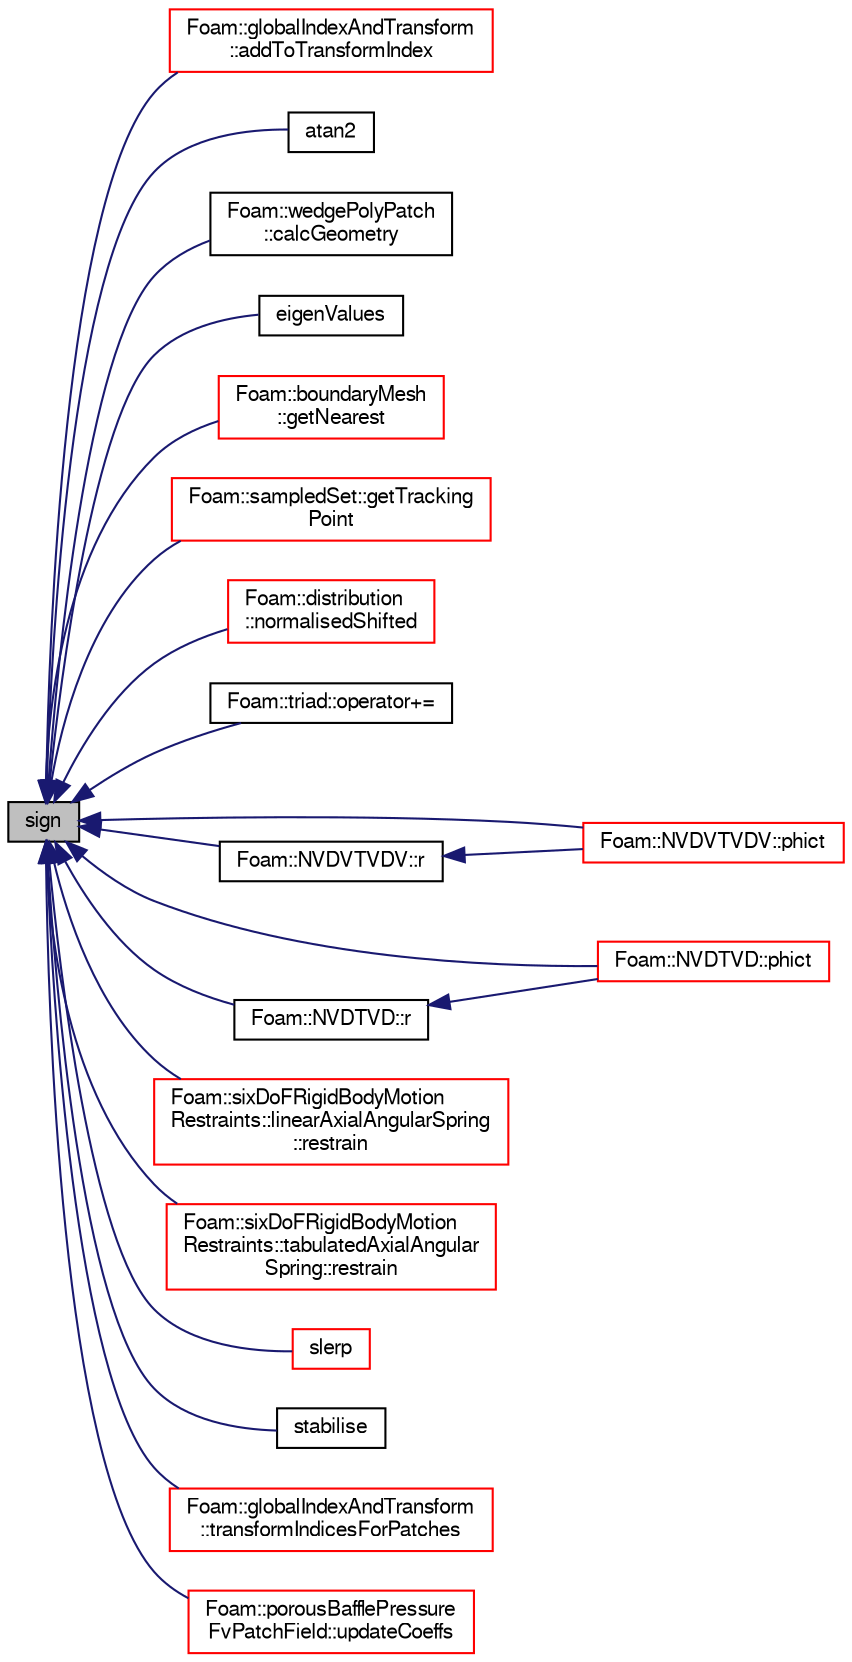 digraph "sign"
{
  bgcolor="transparent";
  edge [fontname="FreeSans",fontsize="10",labelfontname="FreeSans",labelfontsize="10"];
  node [fontname="FreeSans",fontsize="10",shape=record];
  rankdir="LR";
  Node35729 [label="sign",height=0.2,width=0.4,color="black", fillcolor="grey75", style="filled", fontcolor="black"];
  Node35729 -> Node35730 [dir="back",color="midnightblue",fontsize="10",style="solid",fontname="FreeSans"];
  Node35730 [label="Foam::globalIndexAndTransform\l::addToTransformIndex",height=0.2,width=0.4,color="red",URL="$a27690.html#ae12df20b0dd6402143a55db4e120ff36",tooltip="Add patch transformation to transformIndex. Return new. "];
  Node35729 -> Node35732 [dir="back",color="midnightblue",fontsize="10",style="solid",fontname="FreeSans"];
  Node35732 [label="atan2",height=0.2,width=0.4,color="black",URL="$a21124.html#a9d45ac659e1f4191f75f0fe34ad7f596"];
  Node35729 -> Node35733 [dir="back",color="midnightblue",fontsize="10",style="solid",fontname="FreeSans"];
  Node35733 [label="Foam::wedgePolyPatch\l::calcGeometry",height=0.2,width=0.4,color="black",URL="$a27470.html#a58bb4c0382e9ee570811fb3f005a0a97",tooltip="Calculate the patch geometry. "];
  Node35729 -> Node35734 [dir="back",color="midnightblue",fontsize="10",style="solid",fontname="FreeSans"];
  Node35734 [label="eigenValues",height=0.2,width=0.4,color="black",URL="$a21124.html#a439ae805cc773abe7c94178cce4f5ba3"];
  Node35729 -> Node35735 [dir="back",color="midnightblue",fontsize="10",style="solid",fontname="FreeSans"];
  Node35735 [label="Foam::boundaryMesh\l::getNearest",height=0.2,width=0.4,color="red",URL="$a21430.html#a7cfb30aa0fa4868d8a08ec928d0c1315",tooltip="Get bMesh index of nearest face for every boundary face in. "];
  Node35729 -> Node35738 [dir="back",color="midnightblue",fontsize="10",style="solid",fontname="FreeSans"];
  Node35738 [label="Foam::sampledSet::getTracking\lPoint",height=0.2,width=0.4,color="red",URL="$a29314.html#a998d43bd7fdb8195b9f18f8aa8a93252",tooltip="Calculates start of tracking given samplePt and first boundary. "];
  Node35729 -> Node35744 [dir="back",color="midnightblue",fontsize="10",style="solid",fontname="FreeSans"];
  Node35744 [label="Foam::distribution\l::normalisedShifted",height=0.2,width=0.4,color="red",URL="$a24386.html#ac6e2b0a301bce4cc2822d9aa89a14821"];
  Node35729 -> Node35746 [dir="back",color="midnightblue",fontsize="10",style="solid",fontname="FreeSans"];
  Node35746 [label="Foam::triad::operator+=",height=0.2,width=0.4,color="black",URL="$a28426.html#ad336133248c6e97cec1f05fb2822b590",tooltip="Add the triad t2 to this triad. "];
  Node35729 -> Node35747 [dir="back",color="midnightblue",fontsize="10",style="solid",fontname="FreeSans"];
  Node35747 [label="Foam::NVDVTVDV::phict",height=0.2,width=0.4,color="red",URL="$a23034.html#ab01e529eb3c160f0c24e07df68bc6ecf"];
  Node35729 -> Node35749 [dir="back",color="midnightblue",fontsize="10",style="solid",fontname="FreeSans"];
  Node35749 [label="Foam::NVDTVD::phict",height=0.2,width=0.4,color="red",URL="$a23030.html#aab65f7513747416c133dfab7745ea7ae"];
  Node35729 -> Node35751 [dir="back",color="midnightblue",fontsize="10",style="solid",fontname="FreeSans"];
  Node35751 [label="Foam::NVDVTVDV::r",height=0.2,width=0.4,color="black",URL="$a23034.html#a19765f470f970eb522cc8d547173f76c"];
  Node35751 -> Node35747 [dir="back",color="midnightblue",fontsize="10",style="solid",fontname="FreeSans"];
  Node35729 -> Node35752 [dir="back",color="midnightblue",fontsize="10",style="solid",fontname="FreeSans"];
  Node35752 [label="Foam::NVDTVD::r",height=0.2,width=0.4,color="black",URL="$a23030.html#aca8ea7eabb73b2c835fffb2b32da6268"];
  Node35752 -> Node35749 [dir="back",color="midnightblue",fontsize="10",style="solid",fontname="FreeSans"];
  Node35729 -> Node35753 [dir="back",color="midnightblue",fontsize="10",style="solid",fontname="FreeSans"];
  Node35753 [label="Foam::sixDoFRigidBodyMotion\lRestraints::linearAxialAngularSpring\l::restrain",height=0.2,width=0.4,color="red",URL="$a29502.html#a5a33f13a3b2e956e9be8cfaffc87a34b",tooltip="Calculate the restraint position, force and moment. "];
  Node35729 -> Node35757 [dir="back",color="midnightblue",fontsize="10",style="solid",fontname="FreeSans"];
  Node35757 [label="Foam::sixDoFRigidBodyMotion\lRestraints::tabulatedAxialAngular\lSpring::restrain",height=0.2,width=0.4,color="red",URL="$a29526.html#a5a33f13a3b2e956e9be8cfaffc87a34b",tooltip="Calculate the restraint position, force and moment. "];
  Node35729 -> Node35761 [dir="back",color="midnightblue",fontsize="10",style="solid",fontname="FreeSans"];
  Node35761 [label="slerp",height=0.2,width=0.4,color="red",URL="$a21124.html#ad99931d1155936b2d8aa2ce6651bce06",tooltip="Spherical linear interpolation of quaternions. "];
  Node35729 -> Node35765 [dir="back",color="midnightblue",fontsize="10",style="solid",fontname="FreeSans"];
  Node35765 [label="stabilise",height=0.2,width=0.4,color="black",URL="$a21124.html#a0f54b8f830b5ec7eb36ed5ccda6d7b1e"];
  Node35729 -> Node35766 [dir="back",color="midnightblue",fontsize="10",style="solid",fontname="FreeSans"];
  Node35766 [label="Foam::globalIndexAndTransform\l::transformIndicesForPatches",height=0.2,width=0.4,color="red",URL="$a27690.html#a00076648153dc2996ad3ceebc7fd643b",tooltip="Access the all of the indices of the transform. "];
  Node35729 -> Node35770 [dir="back",color="midnightblue",fontsize="10",style="solid",fontname="FreeSans"];
  Node35770 [label="Foam::porousBafflePressure\lFvPatchField::updateCoeffs",height=0.2,width=0.4,color="red",URL="$a30826.html#a7e24eafac629d3733181cd942d4c902f",tooltip="Update the coefficients associated with the patch field. "];
}
